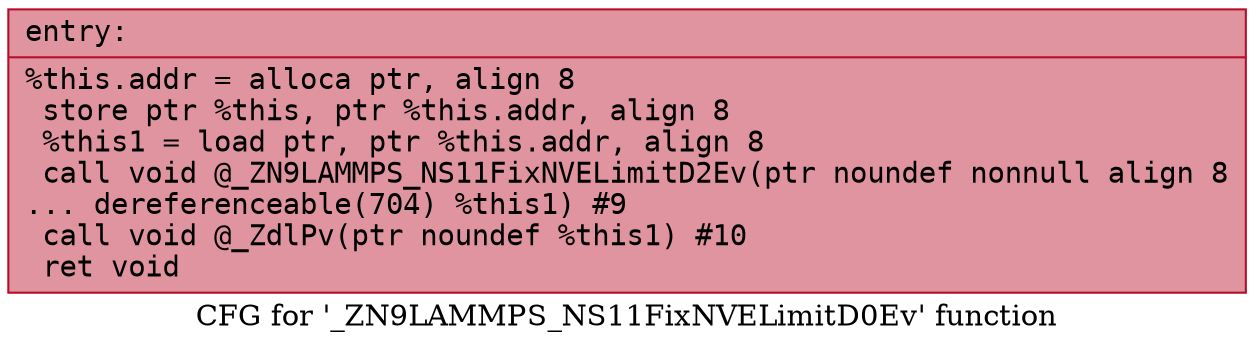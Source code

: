 digraph "CFG for '_ZN9LAMMPS_NS11FixNVELimitD0Ev' function" {
	label="CFG for '_ZN9LAMMPS_NS11FixNVELimitD0Ev' function";

	Node0x55d56b67eaf0 [shape=record,color="#b70d28ff", style=filled, fillcolor="#b70d2870" fontname="Courier",label="{entry:\l|  %this.addr = alloca ptr, align 8\l  store ptr %this, ptr %this.addr, align 8\l  %this1 = load ptr, ptr %this.addr, align 8\l  call void @_ZN9LAMMPS_NS11FixNVELimitD2Ev(ptr noundef nonnull align 8\l... dereferenceable(704) %this1) #9\l  call void @_ZdlPv(ptr noundef %this1) #10\l  ret void\l}"];
}
